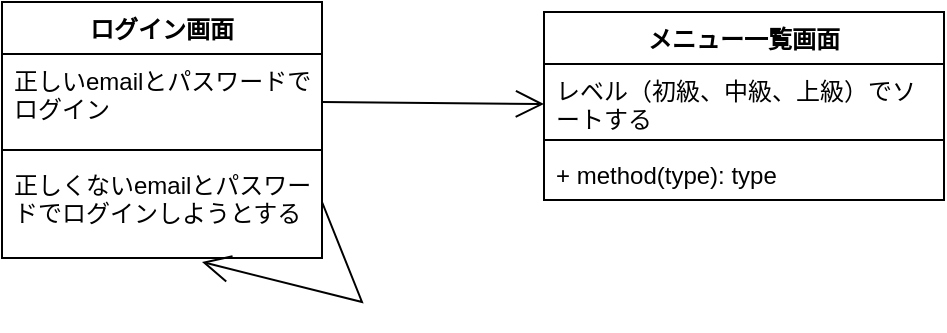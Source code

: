 <mxfile version="21.6.5" type="github">
  <diagram name="ページ1" id="VuVkEa0y3QopqAniwrN9">
    <mxGraphModel dx="1194" dy="696" grid="1" gridSize="10" guides="1" tooltips="1" connect="1" arrows="1" fold="1" page="1" pageScale="1" pageWidth="827" pageHeight="1169" math="0" shadow="0">
      <root>
        <mxCell id="0" />
        <mxCell id="1" parent="0" />
        <mxCell id="PhEayFxIcgq32Ug1jlk4-1" value="ログイン画面" style="swimlane;fontStyle=1;align=center;verticalAlign=top;childLayout=stackLayout;horizontal=1;startSize=26;horizontalStack=0;resizeParent=1;resizeParentMax=0;resizeLast=0;collapsible=1;marginBottom=0;whiteSpace=wrap;html=1;" vertex="1" parent="1">
          <mxGeometry x="40" y="160" width="160" height="128" as="geometry" />
        </mxCell>
        <mxCell id="PhEayFxIcgq32Ug1jlk4-2" value="正しいemailとパスワードでログイン" style="text;strokeColor=none;fillColor=none;align=left;verticalAlign=top;spacingLeft=4;spacingRight=4;overflow=hidden;rotatable=0;points=[[0,0.5],[1,0.5]];portConstraint=eastwest;whiteSpace=wrap;html=1;" vertex="1" parent="PhEayFxIcgq32Ug1jlk4-1">
          <mxGeometry y="26" width="160" height="44" as="geometry" />
        </mxCell>
        <mxCell id="PhEayFxIcgq32Ug1jlk4-3" value="" style="line;strokeWidth=1;fillColor=none;align=left;verticalAlign=middle;spacingTop=-1;spacingLeft=3;spacingRight=3;rotatable=0;labelPosition=right;points=[];portConstraint=eastwest;strokeColor=inherit;" vertex="1" parent="PhEayFxIcgq32Ug1jlk4-1">
          <mxGeometry y="70" width="160" height="8" as="geometry" />
        </mxCell>
        <mxCell id="PhEayFxIcgq32Ug1jlk4-4" value="正しくないemailとパスワードでログインしようとする" style="text;strokeColor=none;fillColor=none;align=left;verticalAlign=top;spacingLeft=4;spacingRight=4;overflow=hidden;rotatable=0;points=[[0,0.5],[1,0.5]];portConstraint=eastwest;whiteSpace=wrap;html=1;" vertex="1" parent="PhEayFxIcgq32Ug1jlk4-1">
          <mxGeometry y="78" width="160" height="50" as="geometry" />
        </mxCell>
        <mxCell id="PhEayFxIcgq32Ug1jlk4-5" value="" style="endArrow=open;endFill=1;endSize=12;html=1;rounded=0;" edge="1" parent="1">
          <mxGeometry width="160" relative="1" as="geometry">
            <mxPoint x="200" y="260" as="sourcePoint" />
            <mxPoint x="140" y="290" as="targetPoint" />
            <Array as="points">
              <mxPoint x="220" y="310" />
            </Array>
          </mxGeometry>
        </mxCell>
        <mxCell id="PhEayFxIcgq32Ug1jlk4-6" value="" style="endArrow=open;endFill=1;endSize=12;html=1;rounded=0;" edge="1" parent="1" target="PhEayFxIcgq32Ug1jlk4-7">
          <mxGeometry width="160" relative="1" as="geometry">
            <mxPoint x="200" y="210" as="sourcePoint" />
            <mxPoint x="360" y="210" as="targetPoint" />
          </mxGeometry>
        </mxCell>
        <mxCell id="PhEayFxIcgq32Ug1jlk4-7" value="メニュー一覧画面" style="swimlane;fontStyle=1;align=center;verticalAlign=top;childLayout=stackLayout;horizontal=1;startSize=26;horizontalStack=0;resizeParent=1;resizeParentMax=0;resizeLast=0;collapsible=1;marginBottom=0;whiteSpace=wrap;html=1;" vertex="1" parent="1">
          <mxGeometry x="311" y="165" width="200" height="94" as="geometry" />
        </mxCell>
        <mxCell id="PhEayFxIcgq32Ug1jlk4-8" value="レベル（初級、中級、上級）でソートする" style="text;strokeColor=none;fillColor=none;align=left;verticalAlign=top;spacingLeft=4;spacingRight=4;overflow=hidden;rotatable=0;points=[[0,0.5],[1,0.5]];portConstraint=eastwest;whiteSpace=wrap;html=1;" vertex="1" parent="PhEayFxIcgq32Ug1jlk4-7">
          <mxGeometry y="26" width="200" height="34" as="geometry" />
        </mxCell>
        <mxCell id="PhEayFxIcgq32Ug1jlk4-9" value="" style="line;strokeWidth=1;fillColor=none;align=left;verticalAlign=middle;spacingTop=-1;spacingLeft=3;spacingRight=3;rotatable=0;labelPosition=right;points=[];portConstraint=eastwest;strokeColor=inherit;" vertex="1" parent="PhEayFxIcgq32Ug1jlk4-7">
          <mxGeometry y="60" width="200" height="8" as="geometry" />
        </mxCell>
        <mxCell id="PhEayFxIcgq32Ug1jlk4-10" value="+ method(type): type" style="text;strokeColor=none;fillColor=none;align=left;verticalAlign=top;spacingLeft=4;spacingRight=4;overflow=hidden;rotatable=0;points=[[0,0.5],[1,0.5]];portConstraint=eastwest;whiteSpace=wrap;html=1;" vertex="1" parent="PhEayFxIcgq32Ug1jlk4-7">
          <mxGeometry y="68" width="200" height="26" as="geometry" />
        </mxCell>
      </root>
    </mxGraphModel>
  </diagram>
</mxfile>
